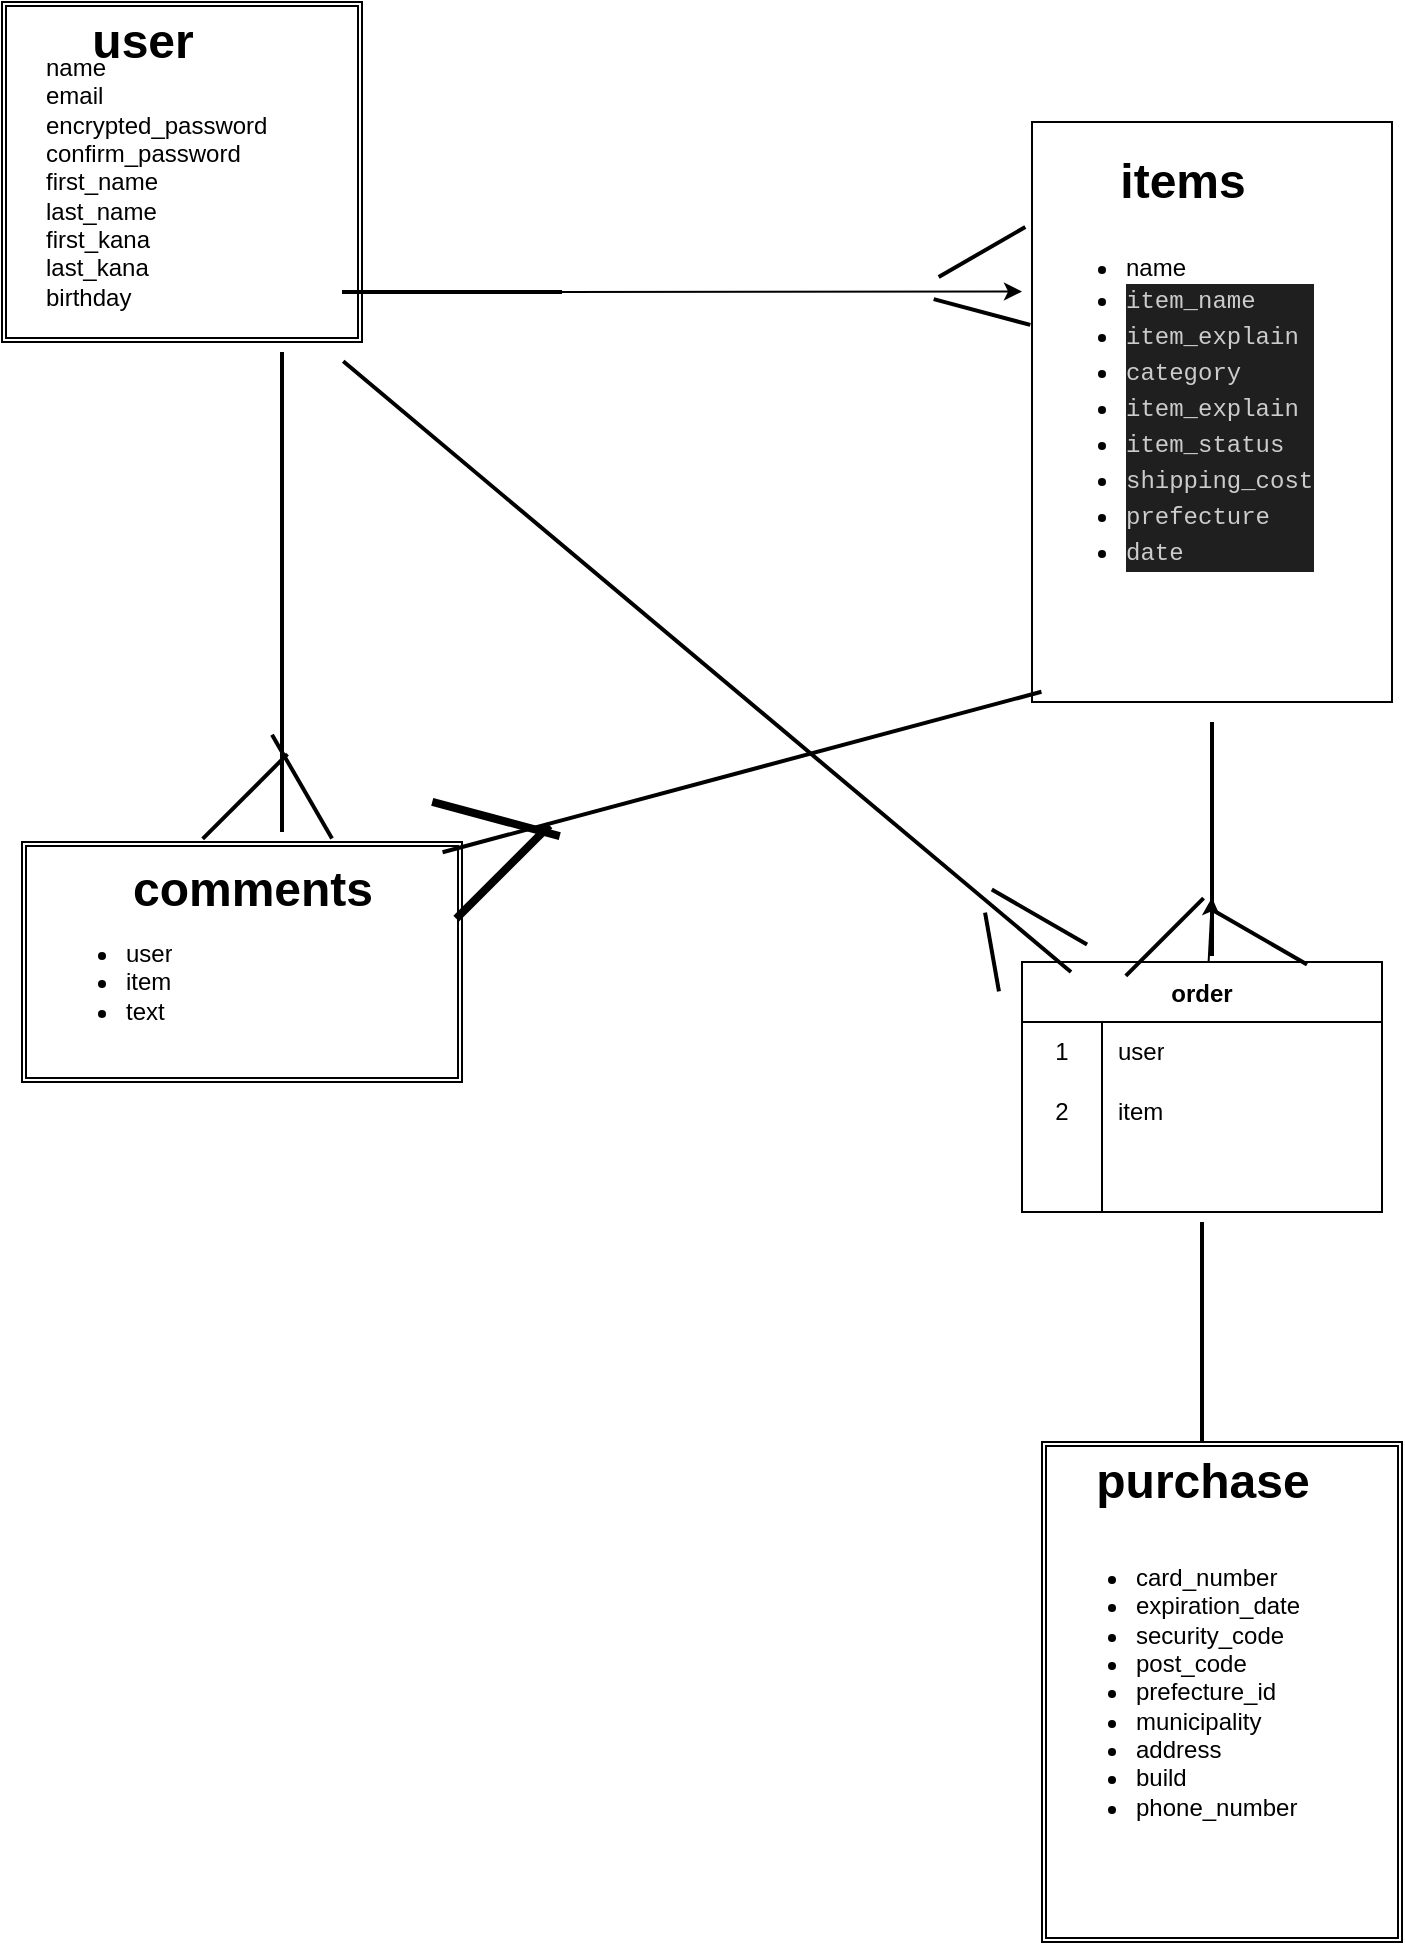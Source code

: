 <mxfile>
    <diagram id="3yLV_4J1rCgV9uYpF1Q-" name="ページ1">
        <mxGraphModel dx="1072" dy="814" grid="1" gridSize="10" guides="1" tooltips="1" connect="1" arrows="1" fold="1" page="1" pageScale="1" pageWidth="827" pageHeight="1169" math="0" shadow="0">
            <root>
                <mxCell id="0"/>
                <mxCell id="1" parent="0"/>
                <mxCell id="87" value="" style="shape=ext;double=1;rounded=0;whiteSpace=wrap;html=1;" vertex="1" parent="1">
                    <mxGeometry x="30" y="440" width="220" height="120" as="geometry"/>
                </mxCell>
                <mxCell id="77" value="" style="shape=ext;double=1;rounded=0;whiteSpace=wrap;html=1;" vertex="1" parent="1">
                    <mxGeometry x="540" y="740" width="180" height="250" as="geometry"/>
                </mxCell>
                <mxCell id="73" value="" style="shape=ext;double=1;rounded=0;whiteSpace=wrap;html=1;" vertex="1" parent="1">
                    <mxGeometry x="20" y="20" width="180" height="170" as="geometry"/>
                </mxCell>
                <mxCell id="48" value="" style="rounded=0;whiteSpace=wrap;html=1;" vertex="1" parent="1">
                    <mxGeometry x="535" y="80" width="180" height="290" as="geometry"/>
                </mxCell>
                <mxCell id="75" style="edgeStyle=none;html=1;entryX=0.75;entryY=0.5;entryDx=0;entryDy=0;entryPerimeter=0;" edge="1" parent="1" source="29" target="51">
                    <mxGeometry relative="1" as="geometry"/>
                </mxCell>
                <mxCell id="29" value="order" style="shape=table;startSize=30;container=1;collapsible=0;childLayout=tableLayout;fixedRows=1;rowLines=0;fontStyle=1;" vertex="1" parent="1">
                    <mxGeometry x="530" y="500" width="180" height="125" as="geometry"/>
                </mxCell>
                <mxCell id="30" value="" style="shape=tableRow;horizontal=0;startSize=0;swimlaneHead=0;swimlaneBody=0;top=0;left=0;bottom=0;right=0;collapsible=0;dropTarget=0;fillColor=none;points=[[0,0.5],[1,0.5]];portConstraint=eastwest;" vertex="1" parent="29">
                    <mxGeometry y="30" width="180" height="30" as="geometry"/>
                </mxCell>
                <mxCell id="31" value="1" style="shape=partialRectangle;html=1;whiteSpace=wrap;connectable=0;fillColor=none;top=0;left=0;bottom=0;right=0;overflow=hidden;pointerEvents=1;" vertex="1" parent="30">
                    <mxGeometry width="40" height="30" as="geometry">
                        <mxRectangle width="40" height="30" as="alternateBounds"/>
                    </mxGeometry>
                </mxCell>
                <mxCell id="32" value="user" style="shape=partialRectangle;html=1;whiteSpace=wrap;connectable=0;fillColor=none;top=0;left=0;bottom=0;right=0;align=left;spacingLeft=6;overflow=hidden;" vertex="1" parent="30">
                    <mxGeometry x="40" width="140" height="30" as="geometry">
                        <mxRectangle width="140" height="30" as="alternateBounds"/>
                    </mxGeometry>
                </mxCell>
                <mxCell id="33" value="" style="shape=tableRow;horizontal=0;startSize=0;swimlaneHead=0;swimlaneBody=0;top=0;left=0;bottom=0;right=0;collapsible=0;dropTarget=0;fillColor=none;points=[[0,0.5],[1,0.5]];portConstraint=eastwest;" vertex="1" parent="29">
                    <mxGeometry y="60" width="180" height="30" as="geometry"/>
                </mxCell>
                <mxCell id="34" value="2" style="shape=partialRectangle;html=1;whiteSpace=wrap;connectable=0;fillColor=none;top=0;left=0;bottom=0;right=0;overflow=hidden;" vertex="1" parent="33">
                    <mxGeometry width="40" height="30" as="geometry">
                        <mxRectangle width="40" height="30" as="alternateBounds"/>
                    </mxGeometry>
                </mxCell>
                <mxCell id="35" value="item" style="shape=partialRectangle;html=1;whiteSpace=wrap;connectable=0;fillColor=none;top=0;left=0;bottom=0;right=0;align=left;spacingLeft=6;overflow=hidden;" vertex="1" parent="33">
                    <mxGeometry x="40" width="140" height="30" as="geometry">
                        <mxRectangle width="140" height="30" as="alternateBounds"/>
                    </mxGeometry>
                </mxCell>
                <mxCell id="36" value="" style="shape=tableRow;horizontal=0;startSize=0;swimlaneHead=0;swimlaneBody=0;top=0;left=0;bottom=0;right=0;collapsible=0;dropTarget=0;fillColor=none;points=[[0,0.5],[1,0.5]];portConstraint=eastwest;" vertex="1" parent="29">
                    <mxGeometry y="90" width="180" height="35" as="geometry"/>
                </mxCell>
                <mxCell id="37" value="" style="shape=partialRectangle;html=1;whiteSpace=wrap;connectable=0;fillColor=none;top=0;left=0;bottom=0;right=0;overflow=hidden;" vertex="1" parent="36">
                    <mxGeometry width="40" height="35" as="geometry">
                        <mxRectangle width="40" height="35" as="alternateBounds"/>
                    </mxGeometry>
                </mxCell>
                <mxCell id="38" value="" style="shape=partialRectangle;html=1;whiteSpace=wrap;connectable=0;fillColor=none;top=0;left=0;bottom=0;right=0;align=left;spacingLeft=6;overflow=hidden;" vertex="1" parent="36">
                    <mxGeometry x="40" width="140" height="35" as="geometry">
                        <mxRectangle width="140" height="35" as="alternateBounds"/>
                    </mxGeometry>
                </mxCell>
                <mxCell id="45" value="&lt;ul&gt;&lt;li&gt;&lt;span style=&quot;background-color: initial;&quot;&gt;name&lt;/span&gt;&lt;/li&gt;&lt;li&gt;&lt;div style=&quot;color: rgb(204, 204, 204); background-color: rgb(31, 31, 31); font-family: Menlo, Monaco, &amp;quot;Courier New&amp;quot;, monospace; line-height: 18px;&quot;&gt;item_name&lt;/div&gt;&lt;/li&gt;&lt;li&gt;&lt;div style=&quot;color: rgb(204, 204, 204); background-color: rgb(31, 31, 31); font-family: Menlo, Monaco, &amp;quot;Courier New&amp;quot;, monospace; line-height: 18px;&quot;&gt;&lt;div style=&quot;line-height: 18px;&quot;&gt;item_explain &lt;/div&gt;&lt;/div&gt;&lt;/li&gt;&lt;li&gt;&lt;div style=&quot;line-height: 18px;&quot;&gt;&lt;div style=&quot;color: rgb(204, 204, 204); background-color: rgb(31, 31, 31); font-family: Menlo, Monaco, &amp;quot;Courier New&amp;quot;, monospace; line-height: 18px;&quot;&gt;category&lt;/div&gt;&lt;/div&gt;&lt;/li&gt;&lt;li&gt;&lt;div style=&quot;color: rgb(204, 204, 204); background-color: rgb(31, 31, 31); font-family: Menlo, Monaco, &amp;quot;Courier New&amp;quot;, monospace; line-height: 18px;&quot;&gt;&lt;div style=&quot;line-height: 18px;&quot;&gt;item_explain&lt;/div&gt;&lt;/div&gt;&lt;/li&gt;&lt;li&gt;&lt;div style=&quot;line-height: 18px;&quot;&gt;&lt;div style=&quot;color: rgb(204, 204, 204); background-color: rgb(31, 31, 31); font-family: Menlo, Monaco, &amp;quot;Courier New&amp;quot;, monospace; line-height: 18px;&quot;&gt;item_status&lt;/div&gt;&lt;/div&gt;&lt;/li&gt;&lt;li&gt;&lt;div style=&quot;color: rgb(204, 204, 204); background-color: rgb(31, 31, 31); font-family: Menlo, Monaco, &amp;quot;Courier New&amp;quot;, monospace; line-height: 18px;&quot;&gt;&lt;div style=&quot;line-height: 18px;&quot;&gt;shipping_cost&lt;/div&gt;&lt;/div&gt;&lt;/li&gt;&lt;li&gt;&lt;div style=&quot;line-height: 18px;&quot;&gt;&lt;div style=&quot;color: rgb(204, 204, 204); background-color: rgb(31, 31, 31); font-family: Menlo, Monaco, &amp;quot;Courier New&amp;quot;, monospace; line-height: 18px;&quot;&gt;prefecture&lt;/div&gt;&lt;/div&gt;&lt;/li&gt;&lt;li&gt;&lt;div style=&quot;color: rgb(204, 204, 204); background-color: rgb(31, 31, 31); font-family: Menlo, Monaco, &amp;quot;Courier New&amp;quot;, monospace; line-height: 18px;&quot;&gt;&lt;div style=&quot;line-height: 18px;&quot;&gt;date &lt;/div&gt;&lt;/div&gt;&lt;/li&gt;&lt;/ul&gt;" style="text;strokeColor=none;fillColor=none;html=1;whiteSpace=wrap;verticalAlign=middle;overflow=hidden;" vertex="1" parent="1">
                    <mxGeometry x="540" y="110" width="170" height="230" as="geometry"/>
                </mxCell>
                <mxCell id="49" value="items" style="text;strokeColor=none;fillColor=none;html=1;fontSize=24;fontStyle=1;verticalAlign=middle;align=center;" vertex="1" parent="1">
                    <mxGeometry x="560" y="90" width="100" height="40" as="geometry"/>
                </mxCell>
                <mxCell id="50" value="" style="line;strokeWidth=2;html=1;rotation=40;" vertex="1" parent="1">
                    <mxGeometry x="135.06" y="347.32" width="475" height="10" as="geometry"/>
                </mxCell>
                <mxCell id="51" value="" style="line;strokeWidth=2;html=1;rotation=90;" vertex="1" parent="1">
                    <mxGeometry x="566.5" y="433.5" width="117" height="10" as="geometry"/>
                </mxCell>
                <mxCell id="52" value="" style="line;strokeWidth=2;html=1;rotation=-100;" vertex="1" parent="1">
                    <mxGeometry x="495" y="490" width="40" height="10" as="geometry"/>
                </mxCell>
                <mxCell id="59" value="" style="line;strokeWidth=2;html=1;rotation=-60;direction=south;" vertex="1" parent="1">
                    <mxGeometry x="530" y="450" width="17.43" height="55" as="geometry"/>
                </mxCell>
                <mxCell id="63" value="" style="line;strokeWidth=2;html=1;rotation=-30;" vertex="1" parent="1">
                    <mxGeometry x="485" y="140" width="50" height="10" as="geometry"/>
                </mxCell>
                <mxCell id="64" value="" style="line;strokeWidth=2;html=1;rotation=15;" vertex="1" parent="1">
                    <mxGeometry x="485" y="170" width="50" height="10" as="geometry"/>
                </mxCell>
                <mxCell id="72" style="edgeStyle=none;html=1;exitX=1;exitY=0.5;exitDx=0;exitDy=0;exitPerimeter=0;" edge="1" parent="1" source="65">
                    <mxGeometry relative="1" as="geometry">
                        <mxPoint x="530" y="164.769" as="targetPoint"/>
                    </mxGeometry>
                </mxCell>
                <mxCell id="65" value="" style="line;strokeWidth=2;html=1;" vertex="1" parent="1">
                    <mxGeometry x="190" y="160" width="110" height="10" as="geometry"/>
                </mxCell>
                <mxCell id="70" value="name&lt;br&gt;email&lt;br&gt;encrypted_password&lt;br&gt;confirm_password&lt;br&gt;first_name&lt;br&gt;last_name&lt;br&gt;first_kana&lt;br&gt;last_kana&lt;br&gt;birthday" style="text;strokeColor=none;fillColor=none;html=1;whiteSpace=wrap;verticalAlign=middle;overflow=hidden;" vertex="1" parent="1">
                    <mxGeometry x="40" y="30" width="210" height="160" as="geometry"/>
                </mxCell>
                <mxCell id="76" value="&lt;ul&gt;&lt;li&gt;card_number&lt;/li&gt;&lt;li&gt;expiration_date&lt;/li&gt;&lt;li&gt;security_code&lt;/li&gt;&lt;li&gt;post_code&lt;/li&gt;&lt;li&gt;prefecture_id&lt;/li&gt;&lt;li&gt;municipality&lt;/li&gt;&lt;li&gt;address&lt;/li&gt;&lt;li&gt;build&lt;/li&gt;&lt;li&gt;phone_number&lt;/li&gt;&lt;/ul&gt;" style="text;strokeColor=none;fillColor=none;html=1;whiteSpace=wrap;verticalAlign=middle;overflow=hidden;" vertex="1" parent="1">
                    <mxGeometry x="545" y="755" width="150" height="220" as="geometry"/>
                </mxCell>
                <mxCell id="79" value="purchase" style="text;strokeColor=none;fillColor=none;html=1;fontSize=24;fontStyle=1;verticalAlign=middle;align=center;" vertex="1" parent="1">
                    <mxGeometry x="570" y="740" width="100" height="40" as="geometry"/>
                </mxCell>
                <mxCell id="80" value="user" style="text;strokeColor=none;fillColor=none;html=1;fontSize=24;fontStyle=1;verticalAlign=middle;align=center;" vertex="1" parent="1">
                    <mxGeometry x="40" y="20" width="100" height="40" as="geometry"/>
                </mxCell>
                <mxCell id="81" value="" style="line;strokeWidth=2;html=1;rotation=90;" vertex="1" parent="1">
                    <mxGeometry x="40" y="310" width="240" height="10" as="geometry"/>
                </mxCell>
                <mxCell id="82" value="" style="line;strokeWidth=2;html=1;rotation=-60;direction=south;" vertex="1" parent="1">
                    <mxGeometry x="640" y="460" width="17.43" height="55" as="geometry"/>
                </mxCell>
                <mxCell id="83" value="" style="line;strokeWidth=2;html=1;rotation=-135;direction=south;" vertex="1" parent="1">
                    <mxGeometry x="592.63" y="460" width="17.43" height="55" as="geometry"/>
                </mxCell>
                <mxCell id="84" value="" style="line;strokeWidth=2;html=1;rotation=-15;" vertex="1" parent="1">
                    <mxGeometry x="235" y="400" width="310" height="10" as="geometry"/>
                </mxCell>
                <mxCell id="85" value="" style="line;strokeWidth=2;html=1;rotation=90;" vertex="1" parent="1">
                    <mxGeometry x="565" y="680" width="110" height="10" as="geometry"/>
                </mxCell>
                <mxCell id="86" value="&lt;ul&gt;&lt;li&gt;user&lt;/li&gt;&lt;li&gt;item&lt;/li&gt;&lt;li&gt;text&lt;/li&gt;&lt;/ul&gt;" style="text;strokeColor=none;fillColor=none;html=1;whiteSpace=wrap;verticalAlign=middle;overflow=hidden;" vertex="1" parent="1">
                    <mxGeometry x="40" y="470" width="197.44" height="80" as="geometry"/>
                </mxCell>
                <mxCell id="88" value="comments" style="text;strokeColor=none;fillColor=none;html=1;fontSize=24;fontStyle=1;verticalAlign=middle;align=center;" vertex="1" parent="1">
                    <mxGeometry x="95" y="443.5" width="100" height="40" as="geometry"/>
                </mxCell>
                <mxCell id="89" value="" style="line;strokeWidth=4;html=1;perimeter=backbonePerimeter;points=[];outlineConnect=0;rotation=-45;" vertex="1" parent="1">
                    <mxGeometry x="237.44" y="450" width="66" height="10" as="geometry"/>
                </mxCell>
                <mxCell id="90" value="" style="line;strokeWidth=4;html=1;perimeter=backbonePerimeter;points=[];outlineConnect=0;rotation=15;" vertex="1" parent="1">
                    <mxGeometry x="234" y="423.5" width="66" height="10" as="geometry"/>
                </mxCell>
                <mxCell id="91" value="" style="line;strokeWidth=2;html=1;rotation=-45;" vertex="1" parent="1">
                    <mxGeometry x="111.53" y="389.57" width="60" height="55.36" as="geometry"/>
                </mxCell>
                <mxCell id="92" value="" style="line;strokeWidth=2;html=1;rotation=60;" vertex="1" parent="1">
                    <mxGeometry x="140" y="384.64" width="60" height="55.36" as="geometry"/>
                </mxCell>
            </root>
        </mxGraphModel>
    </diagram>
</mxfile>